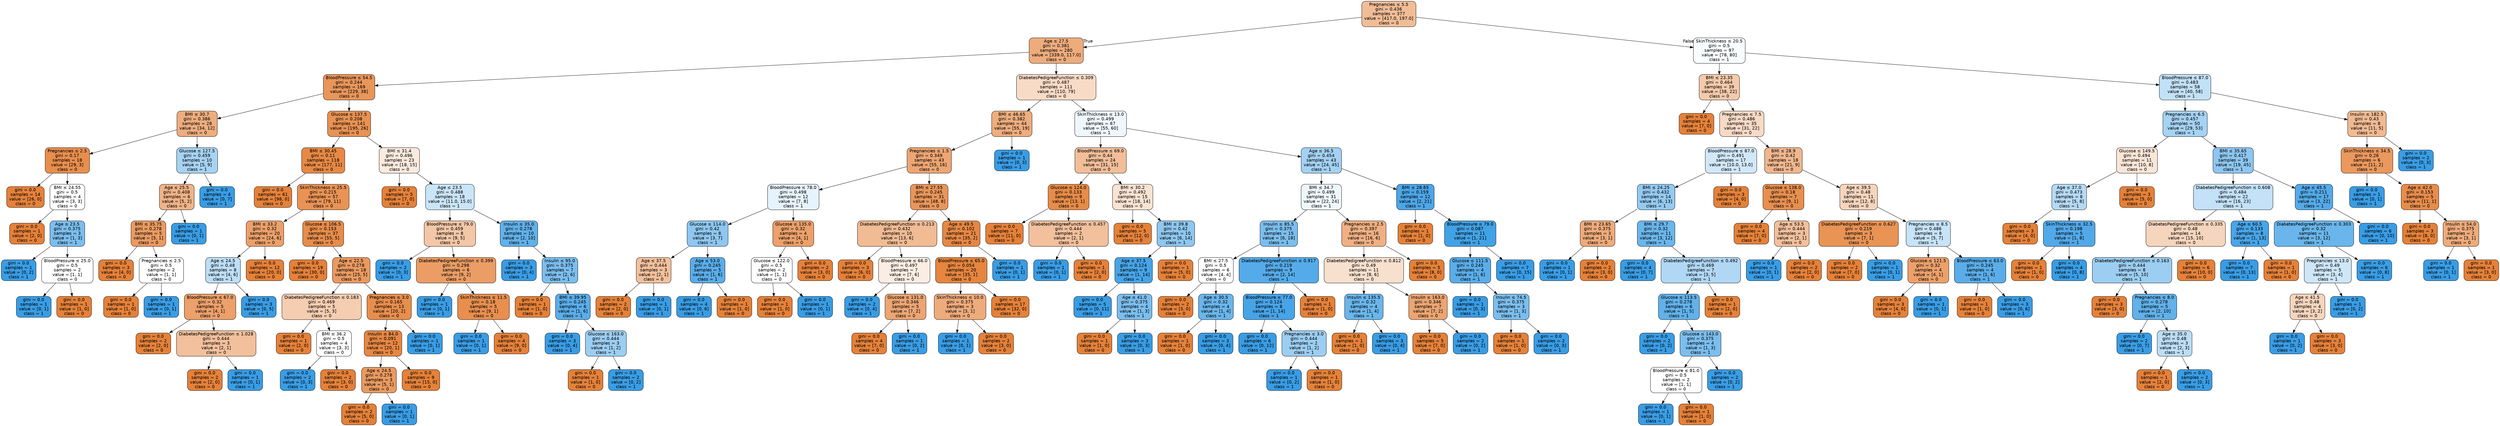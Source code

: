 digraph Tree {
node [shape=box, style="filled, rounded", color="black", fontname="helvetica"] ;
edge [fontname="helvetica"] ;
0 [label=<Pregnancies &le; 5.5<br/>gini = 0.436<br/>samples = 377<br/>value = [417.0, 197.0]<br/>class = 0>, fillcolor="#f1bd97"] ;
1 [label=<Age &le; 27.5<br/>gini = 0.381<br/>samples = 280<br/>value = [339.0, 117.0]<br/>class = 0>, fillcolor="#eeac7d"] ;
0 -> 1 [labeldistance=2.5, labelangle=45, headlabel="True"] ;
2 [label=<BloodPressure &le; 54.5<br/>gini = 0.244<br/>samples = 169<br/>value = [229, 38]<br/>class = 0>, fillcolor="#e9965a"] ;
1 -> 2 ;
3 [label=<BMI &le; 30.7<br/>gini = 0.386<br/>samples = 28<br/>value = [34, 12]<br/>class = 0>, fillcolor="#eead7f"] ;
2 -> 3 ;
4 [label=<Pregnancies &le; 2.5<br/>gini = 0.17<br/>samples = 18<br/>value = [29, 3]<br/>class = 0>, fillcolor="#e88e4d"] ;
3 -> 4 ;
5 [label=<gini = 0.0<br/>samples = 14<br/>value = [26, 0]<br/>class = 0>, fillcolor="#e58139"] ;
4 -> 5 ;
6 [label=<BMI &le; 24.55<br/>gini = 0.5<br/>samples = 4<br/>value = [3, 3]<br/>class = 0>, fillcolor="#ffffff"] ;
4 -> 6 ;
7 [label=<gini = 0.0<br/>samples = 1<br/>value = [2, 0]<br/>class = 0>, fillcolor="#e58139"] ;
6 -> 7 ;
8 [label=<Age &le; 23.5<br/>gini = 0.375<br/>samples = 3<br/>value = [1, 3]<br/>class = 1>, fillcolor="#7bbeee"] ;
6 -> 8 ;
9 [label=<gini = 0.0<br/>samples = 1<br/>value = [0, 2]<br/>class = 1>, fillcolor="#399de5"] ;
8 -> 9 ;
10 [label=<BloodPressure &le; 25.0<br/>gini = 0.5<br/>samples = 2<br/>value = [1, 1]<br/>class = 0>, fillcolor="#ffffff"] ;
8 -> 10 ;
11 [label=<gini = 0.0<br/>samples = 1<br/>value = [0, 1]<br/>class = 1>, fillcolor="#399de5"] ;
10 -> 11 ;
12 [label=<gini = 0.0<br/>samples = 1<br/>value = [1, 0]<br/>class = 0>, fillcolor="#e58139"] ;
10 -> 12 ;
13 [label=<Glucose &le; 127.5<br/>gini = 0.459<br/>samples = 10<br/>value = [5, 9]<br/>class = 1>, fillcolor="#a7d3f3"] ;
3 -> 13 ;
14 [label=<Age &le; 25.5<br/>gini = 0.408<br/>samples = 6<br/>value = [5, 2]<br/>class = 0>, fillcolor="#efb388"] ;
13 -> 14 ;
15 [label=<BMI &le; 35.75<br/>gini = 0.278<br/>samples = 5<br/>value = [5, 1]<br/>class = 0>, fillcolor="#ea9a61"] ;
14 -> 15 ;
16 [label=<gini = 0.0<br/>samples = 3<br/>value = [4, 0]<br/>class = 0>, fillcolor="#e58139"] ;
15 -> 16 ;
17 [label=<Pregnancies &le; 2.5<br/>gini = 0.5<br/>samples = 2<br/>value = [1, 1]<br/>class = 0>, fillcolor="#ffffff"] ;
15 -> 17 ;
18 [label=<gini = 0.0<br/>samples = 1<br/>value = [1, 0]<br/>class = 0>, fillcolor="#e58139"] ;
17 -> 18 ;
19 [label=<gini = 0.0<br/>samples = 1<br/>value = [0, 1]<br/>class = 1>, fillcolor="#399de5"] ;
17 -> 19 ;
20 [label=<gini = 0.0<br/>samples = 1<br/>value = [0, 1]<br/>class = 1>, fillcolor="#399de5"] ;
14 -> 20 ;
21 [label=<gini = 0.0<br/>samples = 4<br/>value = [0, 7]<br/>class = 1>, fillcolor="#399de5"] ;
13 -> 21 ;
22 [label=<Glucose &le; 137.5<br/>gini = 0.208<br/>samples = 141<br/>value = [195, 26]<br/>class = 0>, fillcolor="#e89253"] ;
2 -> 22 ;
23 [label=<BMI &le; 30.45<br/>gini = 0.11<br/>samples = 118<br/>value = [177, 11]<br/>class = 0>, fillcolor="#e78945"] ;
22 -> 23 ;
24 [label=<gini = 0.0<br/>samples = 61<br/>value = [98, 0]<br/>class = 0>, fillcolor="#e58139"] ;
23 -> 24 ;
25 [label=<SkinThickness &le; 25.5<br/>gini = 0.215<br/>samples = 57<br/>value = [79, 11]<br/>class = 0>, fillcolor="#e99355"] ;
23 -> 25 ;
26 [label=<BMI &le; 33.2<br/>gini = 0.32<br/>samples = 20<br/>value = [24, 6]<br/>class = 0>, fillcolor="#eca06a"] ;
25 -> 26 ;
27 [label=<Age &le; 24.5<br/>gini = 0.48<br/>samples = 8<br/>value = [4, 6]<br/>class = 1>, fillcolor="#bddef6"] ;
26 -> 27 ;
28 [label=<BloodPressure &le; 67.0<br/>gini = 0.32<br/>samples = 5<br/>value = [4, 1]<br/>class = 0>, fillcolor="#eca06a"] ;
27 -> 28 ;
29 [label=<gini = 0.0<br/>samples = 2<br/>value = [2, 0]<br/>class = 0>, fillcolor="#e58139"] ;
28 -> 29 ;
30 [label=<DiabetesPedigreeFunction &le; 1.028<br/>gini = 0.444<br/>samples = 3<br/>value = [2, 1]<br/>class = 0>, fillcolor="#f2c09c"] ;
28 -> 30 ;
31 [label=<gini = 0.0<br/>samples = 2<br/>value = [2, 0]<br/>class = 0>, fillcolor="#e58139"] ;
30 -> 31 ;
32 [label=<gini = 0.0<br/>samples = 1<br/>value = [0, 1]<br/>class = 1>, fillcolor="#399de5"] ;
30 -> 32 ;
33 [label=<gini = 0.0<br/>samples = 3<br/>value = [0, 5]<br/>class = 1>, fillcolor="#399de5"] ;
27 -> 33 ;
34 [label=<gini = 0.0<br/>samples = 12<br/>value = [20, 0]<br/>class = 0>, fillcolor="#e58139"] ;
26 -> 34 ;
35 [label=<Glucose &le; 106.5<br/>gini = 0.153<br/>samples = 37<br/>value = [55, 5]<br/>class = 0>, fillcolor="#e78c4b"] ;
25 -> 35 ;
36 [label=<gini = 0.0<br/>samples = 19<br/>value = [30, 0]<br/>class = 0>, fillcolor="#e58139"] ;
35 -> 36 ;
37 [label=<Age &le; 22.5<br/>gini = 0.278<br/>samples = 18<br/>value = [25, 5]<br/>class = 0>, fillcolor="#ea9a61"] ;
35 -> 37 ;
38 [label=<DiabetesPedigreeFunction &le; 0.183<br/>gini = 0.469<br/>samples = 5<br/>value = [5, 3]<br/>class = 0>, fillcolor="#f5cdb0"] ;
37 -> 38 ;
39 [label=<gini = 0.0<br/>samples = 1<br/>value = [2, 0]<br/>class = 0>, fillcolor="#e58139"] ;
38 -> 39 ;
40 [label=<BMI &le; 36.2<br/>gini = 0.5<br/>samples = 4<br/>value = [3, 3]<br/>class = 0>, fillcolor="#ffffff"] ;
38 -> 40 ;
41 [label=<gini = 0.0<br/>samples = 2<br/>value = [0, 3]<br/>class = 1>, fillcolor="#399de5"] ;
40 -> 41 ;
42 [label=<gini = 0.0<br/>samples = 2<br/>value = [3, 0]<br/>class = 0>, fillcolor="#e58139"] ;
40 -> 42 ;
43 [label=<Pregnancies &le; 3.0<br/>gini = 0.165<br/>samples = 13<br/>value = [20, 2]<br/>class = 0>, fillcolor="#e88e4d"] ;
37 -> 43 ;
44 [label=<Insulin &le; 84.0<br/>gini = 0.091<br/>samples = 12<br/>value = [20, 1]<br/>class = 0>, fillcolor="#e68743"] ;
43 -> 44 ;
45 [label=<Age &le; 24.5<br/>gini = 0.278<br/>samples = 3<br/>value = [5, 1]<br/>class = 0>, fillcolor="#ea9a61"] ;
44 -> 45 ;
46 [label=<gini = 0.0<br/>samples = 2<br/>value = [5, 0]<br/>class = 0>, fillcolor="#e58139"] ;
45 -> 46 ;
47 [label=<gini = 0.0<br/>samples = 1<br/>value = [0, 1]<br/>class = 1>, fillcolor="#399de5"] ;
45 -> 47 ;
48 [label=<gini = 0.0<br/>samples = 9<br/>value = [15, 0]<br/>class = 0>, fillcolor="#e58139"] ;
44 -> 48 ;
49 [label=<gini = 0.0<br/>samples = 1<br/>value = [0, 1]<br/>class = 1>, fillcolor="#399de5"] ;
43 -> 49 ;
50 [label=<BMI &le; 31.4<br/>gini = 0.496<br/>samples = 23<br/>value = [18, 15]<br/>class = 0>, fillcolor="#fbeade"] ;
22 -> 50 ;
51 [label=<gini = 0.0<br/>samples = 5<br/>value = [7, 0]<br/>class = 0>, fillcolor="#e58139"] ;
50 -> 51 ;
52 [label=<Age &le; 23.5<br/>gini = 0.488<br/>samples = 18<br/>value = [11.0, 15.0]<br/>class = 1>, fillcolor="#cae5f8"] ;
50 -> 52 ;
53 [label=<BloodPressure &le; 79.0<br/>gini = 0.459<br/>samples = 8<br/>value = [9, 5]<br/>class = 0>, fillcolor="#f3c7a7"] ;
52 -> 53 ;
54 [label=<gini = 0.0<br/>samples = 2<br/>value = [0, 3]<br/>class = 1>, fillcolor="#399de5"] ;
53 -> 54 ;
55 [label=<DiabetesPedigreeFunction &le; 0.399<br/>gini = 0.298<br/>samples = 6<br/>value = [9, 2]<br/>class = 0>, fillcolor="#eb9d65"] ;
53 -> 55 ;
56 [label=<gini = 0.0<br/>samples = 1<br/>value = [0, 1]<br/>class = 1>, fillcolor="#399de5"] ;
55 -> 56 ;
57 [label=<SkinThickness &le; 11.5<br/>gini = 0.18<br/>samples = 5<br/>value = [9, 1]<br/>class = 0>, fillcolor="#e88f4f"] ;
55 -> 57 ;
58 [label=<gini = 0.0<br/>samples = 1<br/>value = [0, 1]<br/>class = 1>, fillcolor="#399de5"] ;
57 -> 58 ;
59 [label=<gini = 0.0<br/>samples = 4<br/>value = [9, 0]<br/>class = 0>, fillcolor="#e58139"] ;
57 -> 59 ;
60 [label=<Insulin &le; 35.0<br/>gini = 0.278<br/>samples = 10<br/>value = [2, 10]<br/>class = 1>, fillcolor="#61b1ea"] ;
52 -> 60 ;
61 [label=<gini = 0.0<br/>samples = 3<br/>value = [0, 4]<br/>class = 1>, fillcolor="#399de5"] ;
60 -> 61 ;
62 [label=<Insulin &le; 95.0<br/>gini = 0.375<br/>samples = 7<br/>value = [2, 6]<br/>class = 1>, fillcolor="#7bbeee"] ;
60 -> 62 ;
63 [label=<gini = 0.0<br/>samples = 1<br/>value = [1, 0]<br/>class = 0>, fillcolor="#e58139"] ;
62 -> 63 ;
64 [label=<BMI &le; 39.95<br/>gini = 0.245<br/>samples = 6<br/>value = [1, 6]<br/>class = 1>, fillcolor="#5aade9"] ;
62 -> 64 ;
65 [label=<gini = 0.0<br/>samples = 3<br/>value = [0, 4]<br/>class = 1>, fillcolor="#399de5"] ;
64 -> 65 ;
66 [label=<Glucose &le; 163.0<br/>gini = 0.444<br/>samples = 3<br/>value = [1, 2]<br/>class = 1>, fillcolor="#9ccef2"] ;
64 -> 66 ;
67 [label=<gini = 0.0<br/>samples = 1<br/>value = [1, 0]<br/>class = 0>, fillcolor="#e58139"] ;
66 -> 67 ;
68 [label=<gini = 0.0<br/>samples = 2<br/>value = [0, 2]<br/>class = 1>, fillcolor="#399de5"] ;
66 -> 68 ;
69 [label=<DiabetesPedigreeFunction &le; 0.309<br/>gini = 0.487<br/>samples = 111<br/>value = [110, 79]<br/>class = 0>, fillcolor="#f8dbc7"] ;
1 -> 69 ;
70 [label=<BMI &le; 46.65<br/>gini = 0.382<br/>samples = 44<br/>value = [55, 19]<br/>class = 0>, fillcolor="#eead7d"] ;
69 -> 70 ;
71 [label=<Pregnancies &le; 1.5<br/>gini = 0.349<br/>samples = 43<br/>value = [55, 16]<br/>class = 0>, fillcolor="#eda673"] ;
70 -> 71 ;
72 [label=<BloodPressure &le; 78.0<br/>gini = 0.498<br/>samples = 12<br/>value = [7, 8]<br/>class = 1>, fillcolor="#e6f3fc"] ;
71 -> 72 ;
73 [label=<Glucose &le; 114.0<br/>gini = 0.42<br/>samples = 8<br/>value = [3, 7]<br/>class = 1>, fillcolor="#8ec7f0"] ;
72 -> 73 ;
74 [label=<Age &le; 37.5<br/>gini = 0.444<br/>samples = 3<br/>value = [2, 1]<br/>class = 0>, fillcolor="#f2c09c"] ;
73 -> 74 ;
75 [label=<gini = 0.0<br/>samples = 2<br/>value = [2, 0]<br/>class = 0>, fillcolor="#e58139"] ;
74 -> 75 ;
76 [label=<gini = 0.0<br/>samples = 1<br/>value = [0, 1]<br/>class = 1>, fillcolor="#399de5"] ;
74 -> 76 ;
77 [label=<Age &le; 53.0<br/>gini = 0.245<br/>samples = 5<br/>value = [1, 6]<br/>class = 1>, fillcolor="#5aade9"] ;
73 -> 77 ;
78 [label=<gini = 0.0<br/>samples = 4<br/>value = [0, 6]<br/>class = 1>, fillcolor="#399de5"] ;
77 -> 78 ;
79 [label=<gini = 0.0<br/>samples = 1<br/>value = [1, 0]<br/>class = 0>, fillcolor="#e58139"] ;
77 -> 79 ;
80 [label=<Glucose &le; 135.0<br/>gini = 0.32<br/>samples = 4<br/>value = [4, 1]<br/>class = 0>, fillcolor="#eca06a"] ;
72 -> 80 ;
81 [label=<Glucose &le; 122.0<br/>gini = 0.5<br/>samples = 2<br/>value = [1, 1]<br/>class = 0>, fillcolor="#ffffff"] ;
80 -> 81 ;
82 [label=<gini = 0.0<br/>samples = 1<br/>value = [1, 0]<br/>class = 0>, fillcolor="#e58139"] ;
81 -> 82 ;
83 [label=<gini = 0.0<br/>samples = 1<br/>value = [0, 1]<br/>class = 1>, fillcolor="#399de5"] ;
81 -> 83 ;
84 [label=<gini = 0.0<br/>samples = 2<br/>value = [3, 0]<br/>class = 0>, fillcolor="#e58139"] ;
80 -> 84 ;
85 [label=<BMI &le; 27.55<br/>gini = 0.245<br/>samples = 31<br/>value = [48, 8]<br/>class = 0>, fillcolor="#e9965a"] ;
71 -> 85 ;
86 [label=<DiabetesPedigreeFunction &le; 0.213<br/>gini = 0.432<br/>samples = 10<br/>value = [13, 6]<br/>class = 0>, fillcolor="#f1bb94"] ;
85 -> 86 ;
87 [label=<gini = 0.0<br/>samples = 3<br/>value = [6, 0]<br/>class = 0>, fillcolor="#e58139"] ;
86 -> 87 ;
88 [label=<BloodPressure &le; 66.0<br/>gini = 0.497<br/>samples = 7<br/>value = [7, 6]<br/>class = 0>, fillcolor="#fbede3"] ;
86 -> 88 ;
89 [label=<gini = 0.0<br/>samples = 2<br/>value = [0, 4]<br/>class = 1>, fillcolor="#399de5"] ;
88 -> 89 ;
90 [label=<Glucose &le; 131.0<br/>gini = 0.346<br/>samples = 5<br/>value = [7, 2]<br/>class = 0>, fillcolor="#eca572"] ;
88 -> 90 ;
91 [label=<gini = 0.0<br/>samples = 4<br/>value = [7, 0]<br/>class = 0>, fillcolor="#e58139"] ;
90 -> 91 ;
92 [label=<gini = 0.0<br/>samples = 1<br/>value = [0, 2]<br/>class = 1>, fillcolor="#399de5"] ;
90 -> 92 ;
93 [label=<Age &le; 49.5<br/>gini = 0.102<br/>samples = 21<br/>value = [35, 2]<br/>class = 0>, fillcolor="#e68844"] ;
85 -> 93 ;
94 [label=<BloodPressure &le; 65.0<br/>gini = 0.054<br/>samples = 20<br/>value = [35, 1]<br/>class = 0>, fillcolor="#e6853f"] ;
93 -> 94 ;
95 [label=<SkinThickness &le; 10.0<br/>gini = 0.375<br/>samples = 3<br/>value = [3, 1]<br/>class = 0>, fillcolor="#eeab7b"] ;
94 -> 95 ;
96 [label=<gini = 0.0<br/>samples = 1<br/>value = [0, 1]<br/>class = 1>, fillcolor="#399de5"] ;
95 -> 96 ;
97 [label=<gini = 0.0<br/>samples = 2<br/>value = [3, 0]<br/>class = 0>, fillcolor="#e58139"] ;
95 -> 97 ;
98 [label=<gini = 0.0<br/>samples = 17<br/>value = [32, 0]<br/>class = 0>, fillcolor="#e58139"] ;
94 -> 98 ;
99 [label=<gini = 0.0<br/>samples = 1<br/>value = [0, 1]<br/>class = 1>, fillcolor="#399de5"] ;
93 -> 99 ;
100 [label=<gini = 0.0<br/>samples = 1<br/>value = [0, 3]<br/>class = 1>, fillcolor="#399de5"] ;
70 -> 100 ;
101 [label=<SkinThickness &le; 13.0<br/>gini = 0.499<br/>samples = 67<br/>value = [55, 60]<br/>class = 1>, fillcolor="#eff7fd"] ;
69 -> 101 ;
102 [label=<BloodPressure &le; 69.0<br/>gini = 0.44<br/>samples = 24<br/>value = [31, 15]<br/>class = 0>, fillcolor="#f2be99"] ;
101 -> 102 ;
103 [label=<Glucose &le; 124.0<br/>gini = 0.133<br/>samples = 9<br/>value = [13, 1]<br/>class = 0>, fillcolor="#e78b48"] ;
102 -> 103 ;
104 [label=<gini = 0.0<br/>samples = 7<br/>value = [11, 0]<br/>class = 0>, fillcolor="#e58139"] ;
103 -> 104 ;
105 [label=<DiabetesPedigreeFunction &le; 0.457<br/>gini = 0.444<br/>samples = 2<br/>value = [2, 1]<br/>class = 0>, fillcolor="#f2c09c"] ;
103 -> 105 ;
106 [label=<gini = 0.0<br/>samples = 1<br/>value = [0, 1]<br/>class = 1>, fillcolor="#399de5"] ;
105 -> 106 ;
107 [label=<gini = 0.0<br/>samples = 1<br/>value = [2, 0]<br/>class = 0>, fillcolor="#e58139"] ;
105 -> 107 ;
108 [label=<BMI &le; 30.2<br/>gini = 0.492<br/>samples = 15<br/>value = [18, 14]<br/>class = 0>, fillcolor="#f9e3d3"] ;
102 -> 108 ;
109 [label=<gini = 0.0<br/>samples = 5<br/>value = [12, 0]<br/>class = 0>, fillcolor="#e58139"] ;
108 -> 109 ;
110 [label=<BMI &le; 39.8<br/>gini = 0.42<br/>samples = 10<br/>value = [6, 14]<br/>class = 1>, fillcolor="#8ec7f0"] ;
108 -> 110 ;
111 [label=<Age &le; 37.5<br/>gini = 0.124<br/>samples = 9<br/>value = [1, 14]<br/>class = 1>, fillcolor="#47a4e7"] ;
110 -> 111 ;
112 [label=<gini = 0.0<br/>samples = 5<br/>value = [0, 11]<br/>class = 1>, fillcolor="#399de5"] ;
111 -> 112 ;
113 [label=<Age &le; 41.0<br/>gini = 0.375<br/>samples = 4<br/>value = [1, 3]<br/>class = 1>, fillcolor="#7bbeee"] ;
111 -> 113 ;
114 [label=<gini = 0.0<br/>samples = 1<br/>value = [1, 0]<br/>class = 0>, fillcolor="#e58139"] ;
113 -> 114 ;
115 [label=<gini = 0.0<br/>samples = 3<br/>value = [0, 3]<br/>class = 1>, fillcolor="#399de5"] ;
113 -> 115 ;
116 [label=<gini = 0.0<br/>samples = 1<br/>value = [5, 0]<br/>class = 0>, fillcolor="#e58139"] ;
110 -> 116 ;
117 [label=<Age &le; 36.5<br/>gini = 0.454<br/>samples = 43<br/>value = [24, 45]<br/>class = 1>, fillcolor="#a3d1f3"] ;
101 -> 117 ;
118 [label=<BMI &le; 34.7<br/>gini = 0.499<br/>samples = 31<br/>value = [22, 24]<br/>class = 1>, fillcolor="#eff7fd"] ;
117 -> 118 ;
119 [label=<Insulin &le; 85.5<br/>gini = 0.375<br/>samples = 15<br/>value = [6, 18]<br/>class = 1>, fillcolor="#7bbeee"] ;
118 -> 119 ;
120 [label=<BMI &le; 27.5<br/>gini = 0.5<br/>samples = 6<br/>value = [4, 4]<br/>class = 0>, fillcolor="#ffffff"] ;
119 -> 120 ;
121 [label=<gini = 0.0<br/>samples = 2<br/>value = [3, 0]<br/>class = 0>, fillcolor="#e58139"] ;
120 -> 121 ;
122 [label=<Age &le; 30.5<br/>gini = 0.32<br/>samples = 4<br/>value = [1, 4]<br/>class = 1>, fillcolor="#6ab6ec"] ;
120 -> 122 ;
123 [label=<gini = 0.0<br/>samples = 1<br/>value = [1, 0]<br/>class = 0>, fillcolor="#e58139"] ;
122 -> 123 ;
124 [label=<gini = 0.0<br/>samples = 3<br/>value = [0, 4]<br/>class = 1>, fillcolor="#399de5"] ;
122 -> 124 ;
125 [label=<DiabetesPedigreeFunction &le; 0.917<br/>gini = 0.219<br/>samples = 9<br/>value = [2, 14]<br/>class = 1>, fillcolor="#55abe9"] ;
119 -> 125 ;
126 [label=<BloodPressure &le; 77.0<br/>gini = 0.124<br/>samples = 8<br/>value = [1, 14]<br/>class = 1>, fillcolor="#47a4e7"] ;
125 -> 126 ;
127 [label=<gini = 0.0<br/>samples = 6<br/>value = [0, 12]<br/>class = 1>, fillcolor="#399de5"] ;
126 -> 127 ;
128 [label=<Pregnancies &le; 3.0<br/>gini = 0.444<br/>samples = 2<br/>value = [1, 2]<br/>class = 1>, fillcolor="#9ccef2"] ;
126 -> 128 ;
129 [label=<gini = 0.0<br/>samples = 1<br/>value = [0, 2]<br/>class = 1>, fillcolor="#399de5"] ;
128 -> 129 ;
130 [label=<gini = 0.0<br/>samples = 1<br/>value = [1, 0]<br/>class = 0>, fillcolor="#e58139"] ;
128 -> 130 ;
131 [label=<gini = 0.0<br/>samples = 1<br/>value = [1, 0]<br/>class = 0>, fillcolor="#e58139"] ;
125 -> 131 ;
132 [label=<Pregnancies &le; 2.5<br/>gini = 0.397<br/>samples = 16<br/>value = [16, 6]<br/>class = 0>, fillcolor="#efb083"] ;
118 -> 132 ;
133 [label=<DiabetesPedigreeFunction &le; 0.812<br/>gini = 0.49<br/>samples = 11<br/>value = [8, 6]<br/>class = 0>, fillcolor="#f8e0ce"] ;
132 -> 133 ;
134 [label=<Insulin &le; 135.5<br/>gini = 0.32<br/>samples = 4<br/>value = [1, 4]<br/>class = 1>, fillcolor="#6ab6ec"] ;
133 -> 134 ;
135 [label=<gini = 0.0<br/>samples = 1<br/>value = [1, 0]<br/>class = 0>, fillcolor="#e58139"] ;
134 -> 135 ;
136 [label=<gini = 0.0<br/>samples = 3<br/>value = [0, 4]<br/>class = 1>, fillcolor="#399de5"] ;
134 -> 136 ;
137 [label=<Insulin &le; 163.0<br/>gini = 0.346<br/>samples = 7<br/>value = [7, 2]<br/>class = 0>, fillcolor="#eca572"] ;
133 -> 137 ;
138 [label=<gini = 0.0<br/>samples = 5<br/>value = [7, 0]<br/>class = 0>, fillcolor="#e58139"] ;
137 -> 138 ;
139 [label=<gini = 0.0<br/>samples = 2<br/>value = [0, 2]<br/>class = 1>, fillcolor="#399de5"] ;
137 -> 139 ;
140 [label=<gini = 0.0<br/>samples = 5<br/>value = [8, 0]<br/>class = 0>, fillcolor="#e58139"] ;
132 -> 140 ;
141 [label=<BMI &le; 28.65<br/>gini = 0.159<br/>samples = 12<br/>value = [2, 21]<br/>class = 1>, fillcolor="#4ca6e7"] ;
117 -> 141 ;
142 [label=<gini = 0.0<br/>samples = 1<br/>value = [1, 0]<br/>class = 0>, fillcolor="#e58139"] ;
141 -> 142 ;
143 [label=<BloodPressure &le; 79.0<br/>gini = 0.087<br/>samples = 11<br/>value = [1, 21]<br/>class = 1>, fillcolor="#42a2e6"] ;
141 -> 143 ;
144 [label=<Glucose &le; 111.5<br/>gini = 0.245<br/>samples = 4<br/>value = [1, 6]<br/>class = 1>, fillcolor="#5aade9"] ;
143 -> 144 ;
145 [label=<gini = 0.0<br/>samples = 1<br/>value = [0, 3]<br/>class = 1>, fillcolor="#399de5"] ;
144 -> 145 ;
146 [label=<Insulin &le; 74.5<br/>gini = 0.375<br/>samples = 3<br/>value = [1, 3]<br/>class = 1>, fillcolor="#7bbeee"] ;
144 -> 146 ;
147 [label=<gini = 0.0<br/>samples = 1<br/>value = [1, 0]<br/>class = 0>, fillcolor="#e58139"] ;
146 -> 147 ;
148 [label=<gini = 0.0<br/>samples = 2<br/>value = [0, 3]<br/>class = 1>, fillcolor="#399de5"] ;
146 -> 148 ;
149 [label=<gini = 0.0<br/>samples = 7<br/>value = [0, 15]<br/>class = 1>, fillcolor="#399de5"] ;
143 -> 149 ;
150 [label=<SkinThickness &le; 20.5<br/>gini = 0.5<br/>samples = 97<br/>value = [78, 80]<br/>class = 1>, fillcolor="#fafdfe"] ;
0 -> 150 [labeldistance=2.5, labelangle=-45, headlabel="False"] ;
151 [label=<BMI &le; 23.35<br/>gini = 0.464<br/>samples = 39<br/>value = [38, 22]<br/>class = 0>, fillcolor="#f4caac"] ;
150 -> 151 ;
152 [label=<gini = 0.0<br/>samples = 4<br/>value = [7, 0]<br/>class = 0>, fillcolor="#e58139"] ;
151 -> 152 ;
153 [label=<Pregnancies &le; 7.5<br/>gini = 0.486<br/>samples = 35<br/>value = [31, 22]<br/>class = 0>, fillcolor="#f7dac6"] ;
151 -> 153 ;
154 [label=<BloodPressure &le; 87.0<br/>gini = 0.491<br/>samples = 17<br/>value = [10.0, 13.0]<br/>class = 1>, fillcolor="#d1e8f9"] ;
153 -> 154 ;
155 [label=<BMI &le; 24.25<br/>gini = 0.432<br/>samples = 14<br/>value = [6, 13]<br/>class = 1>, fillcolor="#94caf1"] ;
154 -> 155 ;
156 [label=<BMI &le; 23.65<br/>gini = 0.375<br/>samples = 3<br/>value = [3, 1]<br/>class = 0>, fillcolor="#eeab7b"] ;
155 -> 156 ;
157 [label=<gini = 0.0<br/>samples = 1<br/>value = [0, 1]<br/>class = 1>, fillcolor="#399de5"] ;
156 -> 157 ;
158 [label=<gini = 0.0<br/>samples = 2<br/>value = [3, 0]<br/>class = 0>, fillcolor="#e58139"] ;
156 -> 158 ;
159 [label=<BMI &le; 29.7<br/>gini = 0.32<br/>samples = 11<br/>value = [3, 12]<br/>class = 1>, fillcolor="#6ab6ec"] ;
155 -> 159 ;
160 [label=<gini = 0.0<br/>samples = 4<br/>value = [0, 7]<br/>class = 1>, fillcolor="#399de5"] ;
159 -> 160 ;
161 [label=<DiabetesPedigreeFunction &le; 0.492<br/>gini = 0.469<br/>samples = 7<br/>value = [3, 5]<br/>class = 1>, fillcolor="#b0d8f5"] ;
159 -> 161 ;
162 [label=<Glucose &le; 113.5<br/>gini = 0.278<br/>samples = 6<br/>value = [1, 5]<br/>class = 1>, fillcolor="#61b1ea"] ;
161 -> 162 ;
163 [label=<gini = 0.0<br/>samples = 2<br/>value = [0, 2]<br/>class = 1>, fillcolor="#399de5"] ;
162 -> 163 ;
164 [label=<Glucose &le; 143.0<br/>gini = 0.375<br/>samples = 4<br/>value = [1, 3]<br/>class = 1>, fillcolor="#7bbeee"] ;
162 -> 164 ;
165 [label=<BloodPressure &le; 81.0<br/>gini = 0.5<br/>samples = 2<br/>value = [1, 1]<br/>class = 0>, fillcolor="#ffffff"] ;
164 -> 165 ;
166 [label=<gini = 0.0<br/>samples = 1<br/>value = [0, 1]<br/>class = 1>, fillcolor="#399de5"] ;
165 -> 166 ;
167 [label=<gini = 0.0<br/>samples = 1<br/>value = [1, 0]<br/>class = 0>, fillcolor="#e58139"] ;
165 -> 167 ;
168 [label=<gini = 0.0<br/>samples = 2<br/>value = [0, 2]<br/>class = 1>, fillcolor="#399de5"] ;
164 -> 168 ;
169 [label=<gini = 0.0<br/>samples = 1<br/>value = [2, 0]<br/>class = 0>, fillcolor="#e58139"] ;
161 -> 169 ;
170 [label=<gini = 0.0<br/>samples = 3<br/>value = [4, 0]<br/>class = 0>, fillcolor="#e58139"] ;
154 -> 170 ;
171 [label=<BMI &le; 28.9<br/>gini = 0.42<br/>samples = 18<br/>value = [21, 9]<br/>class = 0>, fillcolor="#f0b78e"] ;
153 -> 171 ;
172 [label=<Glucose &le; 138.0<br/>gini = 0.18<br/>samples = 7<br/>value = [9, 1]<br/>class = 0>, fillcolor="#e88f4f"] ;
171 -> 172 ;
173 [label=<gini = 0.0<br/>samples = 4<br/>value = [7, 0]<br/>class = 0>, fillcolor="#e58139"] ;
172 -> 173 ;
174 [label=<Age &le; 53.5<br/>gini = 0.444<br/>samples = 3<br/>value = [2, 1]<br/>class = 0>, fillcolor="#f2c09c"] ;
172 -> 174 ;
175 [label=<gini = 0.0<br/>samples = 1<br/>value = [0, 1]<br/>class = 1>, fillcolor="#399de5"] ;
174 -> 175 ;
176 [label=<gini = 0.0<br/>samples = 2<br/>value = [2, 0]<br/>class = 0>, fillcolor="#e58139"] ;
174 -> 176 ;
177 [label=<Age &le; 39.5<br/>gini = 0.48<br/>samples = 11<br/>value = [12, 8]<br/>class = 0>, fillcolor="#f6d5bd"] ;
171 -> 177 ;
178 [label=<DiabetesPedigreeFunction &le; 0.627<br/>gini = 0.219<br/>samples = 3<br/>value = [7, 1]<br/>class = 0>, fillcolor="#e99355"] ;
177 -> 178 ;
179 [label=<gini = 0.0<br/>samples = 2<br/>value = [7, 0]<br/>class = 0>, fillcolor="#e58139"] ;
178 -> 179 ;
180 [label=<gini = 0.0<br/>samples = 1<br/>value = [0, 1]<br/>class = 1>, fillcolor="#399de5"] ;
178 -> 180 ;
181 [label=<Pregnancies &le; 8.5<br/>gini = 0.486<br/>samples = 8<br/>value = [5, 7]<br/>class = 1>, fillcolor="#c6e3f8"] ;
177 -> 181 ;
182 [label=<Glucose &le; 121.5<br/>gini = 0.32<br/>samples = 4<br/>value = [4, 1]<br/>class = 0>, fillcolor="#eca06a"] ;
181 -> 182 ;
183 [label=<gini = 0.0<br/>samples = 3<br/>value = [4, 0]<br/>class = 0>, fillcolor="#e58139"] ;
182 -> 183 ;
184 [label=<gini = 0.0<br/>samples = 1<br/>value = [0, 1]<br/>class = 1>, fillcolor="#399de5"] ;
182 -> 184 ;
185 [label=<BloodPressure &le; 63.0<br/>gini = 0.245<br/>samples = 4<br/>value = [1, 6]<br/>class = 1>, fillcolor="#5aade9"] ;
181 -> 185 ;
186 [label=<gini = 0.0<br/>samples = 1<br/>value = [1, 0]<br/>class = 0>, fillcolor="#e58139"] ;
185 -> 186 ;
187 [label=<gini = 0.0<br/>samples = 3<br/>value = [0, 6]<br/>class = 1>, fillcolor="#399de5"] ;
185 -> 187 ;
188 [label=<BloodPressure &le; 87.0<br/>gini = 0.483<br/>samples = 58<br/>value = [40, 58]<br/>class = 1>, fillcolor="#c2e1f7"] ;
150 -> 188 ;
189 [label=<Pregnancies &le; 6.5<br/>gini = 0.457<br/>samples = 50<br/>value = [29, 53]<br/>class = 1>, fillcolor="#a5d3f3"] ;
188 -> 189 ;
190 [label=<Glucose &le; 149.5<br/>gini = 0.494<br/>samples = 11<br/>value = [10, 8]<br/>class = 0>, fillcolor="#fae6d7"] ;
189 -> 190 ;
191 [label=<Age &le; 37.0<br/>gini = 0.473<br/>samples = 8<br/>value = [5, 8]<br/>class = 1>, fillcolor="#b5daf5"] ;
190 -> 191 ;
192 [label=<gini = 0.0<br/>samples = 3<br/>value = [4, 0]<br/>class = 0>, fillcolor="#e58139"] ;
191 -> 192 ;
193 [label=<SkinThickness &le; 32.5<br/>gini = 0.198<br/>samples = 5<br/>value = [1, 8]<br/>class = 1>, fillcolor="#52a9e8"] ;
191 -> 193 ;
194 [label=<gini = 0.0<br/>samples = 1<br/>value = [1, 0]<br/>class = 0>, fillcolor="#e58139"] ;
193 -> 194 ;
195 [label=<gini = 0.0<br/>samples = 4<br/>value = [0, 8]<br/>class = 1>, fillcolor="#399de5"] ;
193 -> 195 ;
196 [label=<gini = 0.0<br/>samples = 3<br/>value = [5, 0]<br/>class = 0>, fillcolor="#e58139"] ;
190 -> 196 ;
197 [label=<BMI &le; 35.65<br/>gini = 0.417<br/>samples = 39<br/>value = [19, 45]<br/>class = 1>, fillcolor="#8dc6f0"] ;
189 -> 197 ;
198 [label=<DiabetesPedigreeFunction &le; 0.608<br/>gini = 0.484<br/>samples = 22<br/>value = [16, 23]<br/>class = 1>, fillcolor="#c3e1f7"] ;
197 -> 198 ;
199 [label=<DiabetesPedigreeFunction &le; 0.335<br/>gini = 0.48<br/>samples = 14<br/>value = [15, 10]<br/>class = 0>, fillcolor="#f6d5bd"] ;
198 -> 199 ;
200 [label=<DiabetesPedigreeFunction &le; 0.163<br/>gini = 0.444<br/>samples = 8<br/>value = [5, 10]<br/>class = 1>, fillcolor="#9ccef2"] ;
199 -> 200 ;
201 [label=<gini = 0.0<br/>samples = 3<br/>value = [3, 0]<br/>class = 0>, fillcolor="#e58139"] ;
200 -> 201 ;
202 [label=<Pregnancies &le; 8.0<br/>gini = 0.278<br/>samples = 5<br/>value = [2, 10]<br/>class = 1>, fillcolor="#61b1ea"] ;
200 -> 202 ;
203 [label=<gini = 0.0<br/>samples = 2<br/>value = [0, 7]<br/>class = 1>, fillcolor="#399de5"] ;
202 -> 203 ;
204 [label=<Age &le; 35.0<br/>gini = 0.48<br/>samples = 3<br/>value = [2, 3]<br/>class = 1>, fillcolor="#bddef6"] ;
202 -> 204 ;
205 [label=<gini = 0.0<br/>samples = 1<br/>value = [2, 0]<br/>class = 0>, fillcolor="#e58139"] ;
204 -> 205 ;
206 [label=<gini = 0.0<br/>samples = 2<br/>value = [0, 3]<br/>class = 1>, fillcolor="#399de5"] ;
204 -> 206 ;
207 [label=<gini = 0.0<br/>samples = 6<br/>value = [10, 0]<br/>class = 0>, fillcolor="#e58139"] ;
199 -> 207 ;
208 [label=<Age &le; 60.5<br/>gini = 0.133<br/>samples = 8<br/>value = [1, 13]<br/>class = 1>, fillcolor="#48a5e7"] ;
198 -> 208 ;
209 [label=<gini = 0.0<br/>samples = 7<br/>value = [0, 13]<br/>class = 1>, fillcolor="#399de5"] ;
208 -> 209 ;
210 [label=<gini = 0.0<br/>samples = 1<br/>value = [1, 0]<br/>class = 0>, fillcolor="#e58139"] ;
208 -> 210 ;
211 [label=<Age &le; 45.5<br/>gini = 0.211<br/>samples = 17<br/>value = [3, 22]<br/>class = 1>, fillcolor="#54aae9"] ;
197 -> 211 ;
212 [label=<DiabetesPedigreeFunction &le; 0.303<br/>gini = 0.32<br/>samples = 11<br/>value = [3, 12]<br/>class = 1>, fillcolor="#6ab6ec"] ;
211 -> 212 ;
213 [label=<Pregnancies &le; 13.0<br/>gini = 0.49<br/>samples = 5<br/>value = [3, 4]<br/>class = 1>, fillcolor="#cee6f8"] ;
212 -> 213 ;
214 [label=<Age &le; 41.5<br/>gini = 0.48<br/>samples = 4<br/>value = [3, 2]<br/>class = 0>, fillcolor="#f6d5bd"] ;
213 -> 214 ;
215 [label=<gini = 0.0<br/>samples = 1<br/>value = [0, 2]<br/>class = 1>, fillcolor="#399de5"] ;
214 -> 215 ;
216 [label=<gini = 0.0<br/>samples = 3<br/>value = [3, 0]<br/>class = 0>, fillcolor="#e58139"] ;
214 -> 216 ;
217 [label=<gini = 0.0<br/>samples = 1<br/>value = [0, 2]<br/>class = 1>, fillcolor="#399de5"] ;
213 -> 217 ;
218 [label=<gini = 0.0<br/>samples = 6<br/>value = [0, 8]<br/>class = 1>, fillcolor="#399de5"] ;
212 -> 218 ;
219 [label=<gini = 0.0<br/>samples = 6<br/>value = [0, 10]<br/>class = 1>, fillcolor="#399de5"] ;
211 -> 219 ;
220 [label=<Insulin &le; 182.5<br/>gini = 0.43<br/>samples = 8<br/>value = [11, 5]<br/>class = 0>, fillcolor="#f1ba93"] ;
188 -> 220 ;
221 [label=<SkinThickness &le; 34.5<br/>gini = 0.26<br/>samples = 6<br/>value = [11, 2]<br/>class = 0>, fillcolor="#ea985d"] ;
220 -> 221 ;
222 [label=<gini = 0.0<br/>samples = 1<br/>value = [0, 1]<br/>class = 1>, fillcolor="#399de5"] ;
221 -> 222 ;
223 [label=<Age &le; 42.0<br/>gini = 0.153<br/>samples = 5<br/>value = [11, 1]<br/>class = 0>, fillcolor="#e78c4b"] ;
221 -> 223 ;
224 [label=<gini = 0.0<br/>samples = 3<br/>value = [8, 0]<br/>class = 0>, fillcolor="#e58139"] ;
223 -> 224 ;
225 [label=<Insulin &le; 54.0<br/>gini = 0.375<br/>samples = 2<br/>value = [3, 1]<br/>class = 0>, fillcolor="#eeab7b"] ;
223 -> 225 ;
226 [label=<gini = 0.0<br/>samples = 1<br/>value = [0, 1]<br/>class = 1>, fillcolor="#399de5"] ;
225 -> 226 ;
227 [label=<gini = 0.0<br/>samples = 1<br/>value = [3, 0]<br/>class = 0>, fillcolor="#e58139"] ;
225 -> 227 ;
228 [label=<gini = 0.0<br/>samples = 2<br/>value = [0, 3]<br/>class = 1>, fillcolor="#399de5"] ;
220 -> 228 ;
}